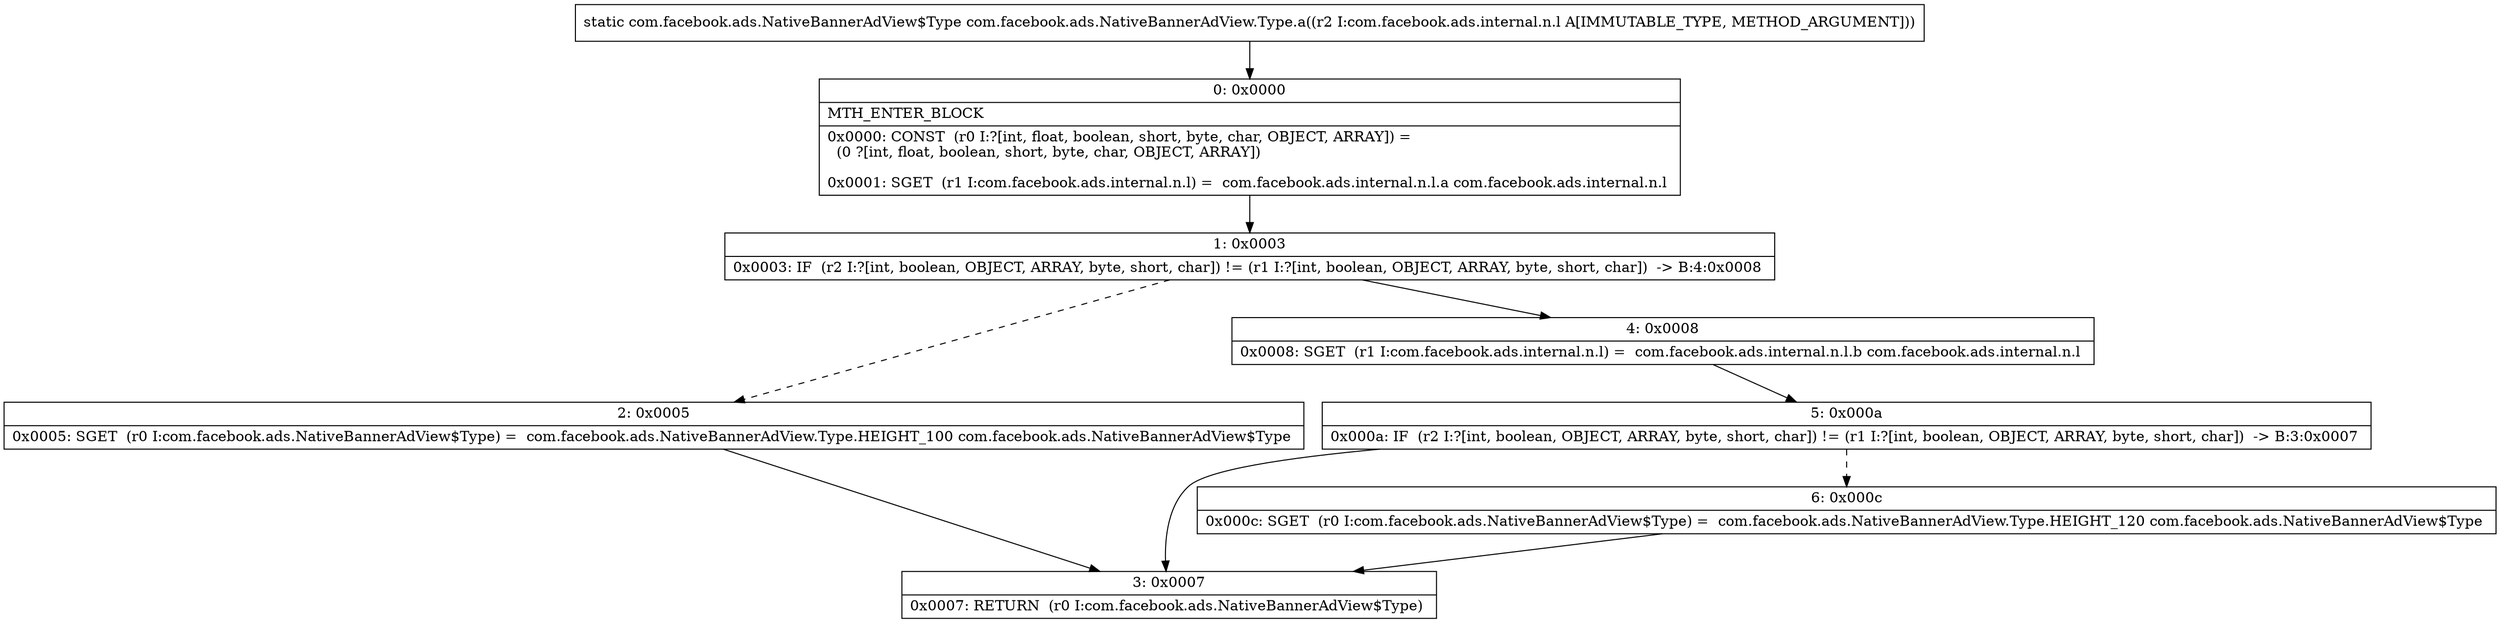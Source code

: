 digraph "CFG forcom.facebook.ads.NativeBannerAdView.Type.a(Lcom\/facebook\/ads\/internal\/n\/l;)Lcom\/facebook\/ads\/NativeBannerAdView$Type;" {
Node_0 [shape=record,label="{0\:\ 0x0000|MTH_ENTER_BLOCK\l|0x0000: CONST  (r0 I:?[int, float, boolean, short, byte, char, OBJECT, ARRAY]) = \l  (0 ?[int, float, boolean, short, byte, char, OBJECT, ARRAY])\l \l0x0001: SGET  (r1 I:com.facebook.ads.internal.n.l) =  com.facebook.ads.internal.n.l.a com.facebook.ads.internal.n.l \l}"];
Node_1 [shape=record,label="{1\:\ 0x0003|0x0003: IF  (r2 I:?[int, boolean, OBJECT, ARRAY, byte, short, char]) != (r1 I:?[int, boolean, OBJECT, ARRAY, byte, short, char])  \-\> B:4:0x0008 \l}"];
Node_2 [shape=record,label="{2\:\ 0x0005|0x0005: SGET  (r0 I:com.facebook.ads.NativeBannerAdView$Type) =  com.facebook.ads.NativeBannerAdView.Type.HEIGHT_100 com.facebook.ads.NativeBannerAdView$Type \l}"];
Node_3 [shape=record,label="{3\:\ 0x0007|0x0007: RETURN  (r0 I:com.facebook.ads.NativeBannerAdView$Type) \l}"];
Node_4 [shape=record,label="{4\:\ 0x0008|0x0008: SGET  (r1 I:com.facebook.ads.internal.n.l) =  com.facebook.ads.internal.n.l.b com.facebook.ads.internal.n.l \l}"];
Node_5 [shape=record,label="{5\:\ 0x000a|0x000a: IF  (r2 I:?[int, boolean, OBJECT, ARRAY, byte, short, char]) != (r1 I:?[int, boolean, OBJECT, ARRAY, byte, short, char])  \-\> B:3:0x0007 \l}"];
Node_6 [shape=record,label="{6\:\ 0x000c|0x000c: SGET  (r0 I:com.facebook.ads.NativeBannerAdView$Type) =  com.facebook.ads.NativeBannerAdView.Type.HEIGHT_120 com.facebook.ads.NativeBannerAdView$Type \l}"];
MethodNode[shape=record,label="{static com.facebook.ads.NativeBannerAdView$Type com.facebook.ads.NativeBannerAdView.Type.a((r2 I:com.facebook.ads.internal.n.l A[IMMUTABLE_TYPE, METHOD_ARGUMENT])) }"];
MethodNode -> Node_0;
Node_0 -> Node_1;
Node_1 -> Node_2[style=dashed];
Node_1 -> Node_4;
Node_2 -> Node_3;
Node_4 -> Node_5;
Node_5 -> Node_3;
Node_5 -> Node_6[style=dashed];
Node_6 -> Node_3;
}

